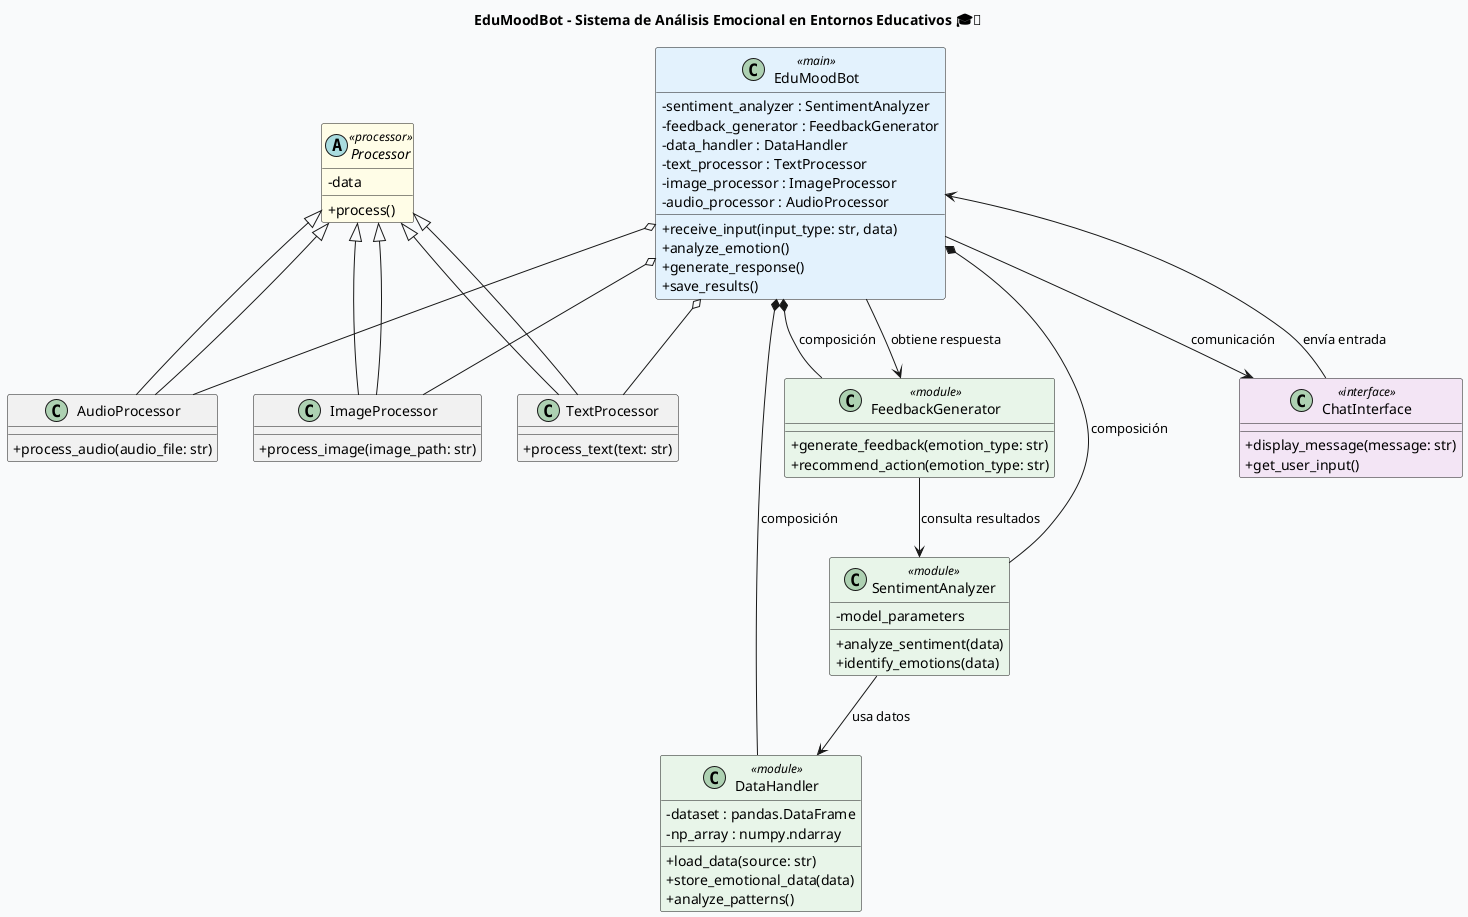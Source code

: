 @startuml
title EduMoodBot – Sistema de Análisis Emocional en Entornos Educativos 🎓💬

skinparam backgroundColor #f9fafb
skinparam classAttributeIconSize 0
skinparam shadowing false
skinparam class {
    BackgroundColor<<main>> #e3f2fd
    BackgroundColor<<module>> #e8f5e9
    BackgroundColor<<processor>> #fffde7
    BackgroundColor<<interface>> #f3e5f5
}

'======================================================
' CLASE PRINCIPAL
'======================================================
class EduMoodBot <<main>> {
    - sentiment_analyzer : SentimentAnalyzer
    - feedback_generator : FeedbackGenerator
    - data_handler : DataHandler
    - text_processor : TextProcessor
    - image_processor : ImageProcessor
    - audio_processor : AudioProcessor

    + receive_input(input_type: str, data)
    + analyze_emotion()
    + generate_response()
    + save_results()
}

'======================================================
' CLASE BASE Y SUBCLASES DE PROCESAMIENTO
'======================================================
abstract class Processor <<processor>> {
    - data
    + process()
}

class TextProcessor extends Processor {
    + process_text(text: str)
}

class ImageProcessor extends Processor {
    + process_image(image_path: str)
}

class AudioProcessor extends Processor {
    + process_audio(audio_file: str)
}

'======================================================
' CLASES DE ANÁLISIS Y RETROALIMENTACIÓN
'======================================================
class SentimentAnalyzer <<module>> {
    - model_parameters
    + analyze_sentiment(data)
    + identify_emotions(data)
}

class FeedbackGenerator <<module>> {
    + generate_feedback(emotion_type: str)
    + recommend_action(emotion_type: str)
}

'======================================================
' CLASE DE GESTIÓN DE DATOS
'======================================================
class DataHandler <<module>> {
    - dataset : pandas.DataFrame
    - np_array : numpy.ndarray
    + load_data(source: str)
    + store_emotional_data(data)
    + analyze_patterns()
}

'======================================================
' INTERFAZ CON EL USUARIO (opcional)
'======================================================
class ChatInterface <<interface>> {
    + display_message(message: str)
    + get_user_input()
}

'======================================================
' RELACIONES ENTRE CLASES
'======================================================
EduMoodBot *-- SentimentAnalyzer : composición
EduMoodBot *-- FeedbackGenerator : composición
EduMoodBot *-- DataHandler : composición
EduMoodBot o-- TextProcessor
EduMoodBot o-- ImageProcessor
EduMoodBot o-- AudioProcessor
EduMoodBot --> ChatInterface : comunicación

Processor <|-- TextProcessor
Processor <|-- ImageProcessor
Processor <|-- AudioProcessor

SentimentAnalyzer --> DataHandler : usa datos
FeedbackGenerator --> SentimentAnalyzer : consulta resultados
EduMoodBot --> FeedbackGenerator : obtiene respuesta
ChatInterface --> EduMoodBot : envía entrada

@enduml